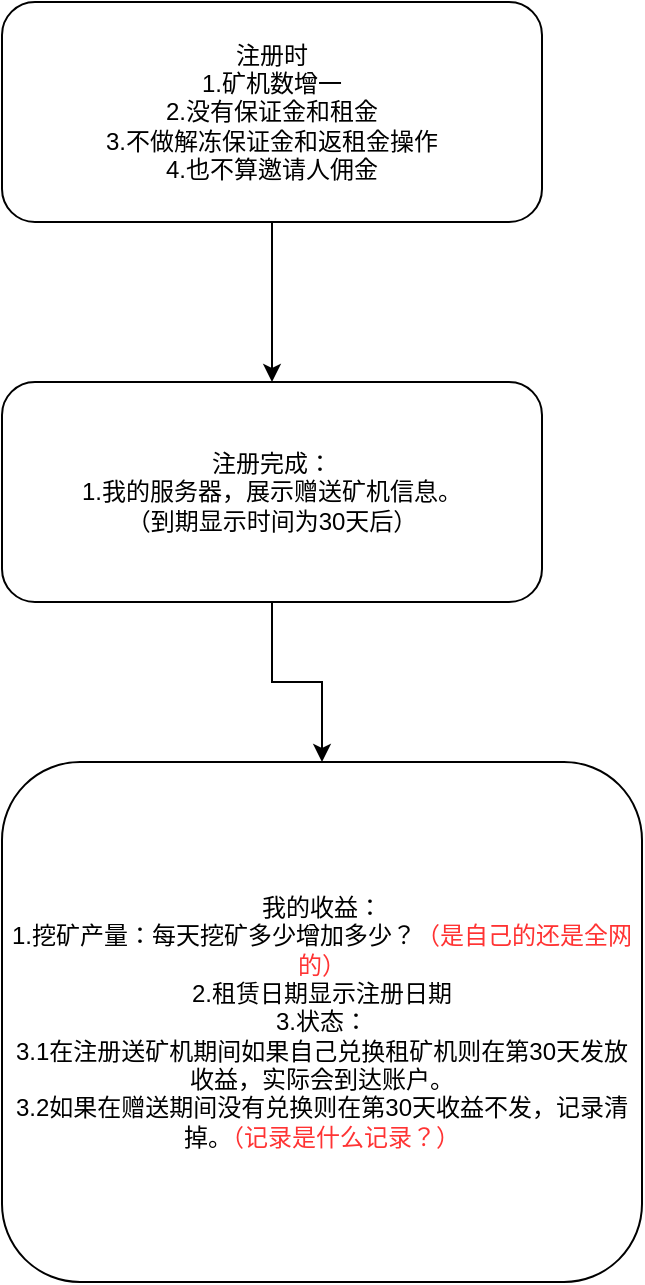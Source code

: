 <mxfile version="12.1.0" type="github" pages="1"><diagram id="IVGt2weJujuLAUiGdIeN" name="Page-1"><mxGraphModel dx="1408" dy="748" grid="1" gridSize="10" guides="1" tooltips="1" connect="1" arrows="1" fold="1" page="1" pageScale="1" pageWidth="827" pageHeight="1169" math="0" shadow="0"><root><mxCell id="0"/><mxCell id="1" parent="0"/><mxCell id="lqy8UaG5r0MOgXNPxl1z-3" value="" style="edgeStyle=orthogonalEdgeStyle;rounded=0;orthogonalLoop=1;jettySize=auto;html=1;" edge="1" parent="1" source="lqy8UaG5r0MOgXNPxl1z-1" target="lqy8UaG5r0MOgXNPxl1z-2"><mxGeometry relative="1" as="geometry"/></mxCell><mxCell id="lqy8UaG5r0MOgXNPxl1z-1" value="注册时&lt;br&gt;1.矿机数增一&lt;br&gt;2.没有保证金和租金&lt;br&gt;3.不做解冻保证金和返租金操作&lt;br&gt;4.也不算邀请人佣金" style="rounded=1;whiteSpace=wrap;html=1;" vertex="1" parent="1"><mxGeometry x="50" y="80" width="270" height="110" as="geometry"/></mxCell><mxCell id="lqy8UaG5r0MOgXNPxl1z-5" value="" style="edgeStyle=orthogonalEdgeStyle;rounded=0;orthogonalLoop=1;jettySize=auto;html=1;" edge="1" parent="1" source="lqy8UaG5r0MOgXNPxl1z-2" target="lqy8UaG5r0MOgXNPxl1z-4"><mxGeometry relative="1" as="geometry"/></mxCell><mxCell id="lqy8UaG5r0MOgXNPxl1z-2" value="注册完成：&lt;br&gt;1.我的服务器，展示赠送矿机信息。&lt;br&gt;（到期显示时间为30天后）" style="rounded=1;whiteSpace=wrap;html=1;" vertex="1" parent="1"><mxGeometry x="50" y="270" width="270" height="110" as="geometry"/></mxCell><mxCell id="lqy8UaG5r0MOgXNPxl1z-4" value="我的收益：&lt;br&gt;1.挖矿产量：每天挖矿多少增加多少？&lt;font color=&quot;#ff3333&quot;&gt;（是自己的还是全网的）&lt;/font&gt;&lt;br&gt;2.租赁日期显示注册日期&lt;br&gt;3.状态：&lt;br&gt;3.1在注册送矿机期间如果自己兑换租矿机则在第30天发放收益，实际会到达账户。&lt;br&gt;3.2如果在赠送期间没有兑换则在第30天收益不发，记录清掉。&lt;font color=&quot;#ff3333&quot;&gt;（记录是什么记录？）&lt;/font&gt;" style="rounded=1;whiteSpace=wrap;html=1;" vertex="1" parent="1"><mxGeometry x="50" y="460" width="320" height="260" as="geometry"/></mxCell></root></mxGraphModel></diagram></mxfile>